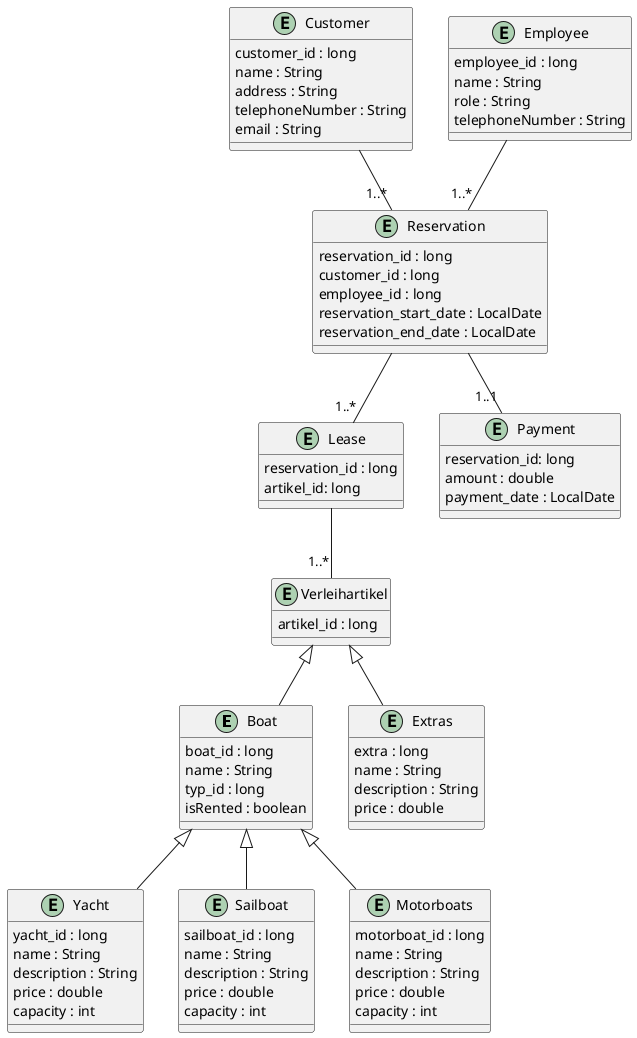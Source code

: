 @startuml
entity Boat {
    boat_id : long
    name : String
    typ_id : long
    isRented : boolean
}

entity Customer {
    customer_id : long
    name : String
    address : String
    telephoneNumber : String
    email : String
}

entity Verleihartikel {
  artikel_id : long
}

entity Lease {
    reservation_id : long
    artikel_id: long
}

entity Payment {
    reservation_id: long
    amount : double
    payment_date : LocalDate
}

entity Employee {
    employee_id : long
    name : String
    role : String
    telephoneNumber : String
}

entity Reservation {
    reservation_id : long
    customer_id : long
    employee_id : long
    reservation_start_date : LocalDate
    reservation_end_date : LocalDate
}

entity Extras {
    extra : long
    name : String
    description : String
    price : double
}

entity Yacht {
    yacht_id : long
    name : String
    description : String
    price : double
    capacity : int
}

entity Sailboat {
    sailboat_id : long
    name : String
    description : String
    price : double
    capacity : int
}

entity Motorboats {
    motorboat_id : long
    name : String
    description : String
    price : double
    capacity : int
}


' Beziehungen

Customer -- "1..*" Reservation
Employee -- "1..*" Reservation

Reservation -- "1..*" Lease
Reservation -- "1..1" Payment

Lease -- "1..*" Verleihartikel

Verleihartikel <|-- Boat
Verleihartikel <|-- Extras


Boat <|-- Motorboats
Boat <|-- Sailboat
Boat <|-- Yacht


@enduml
